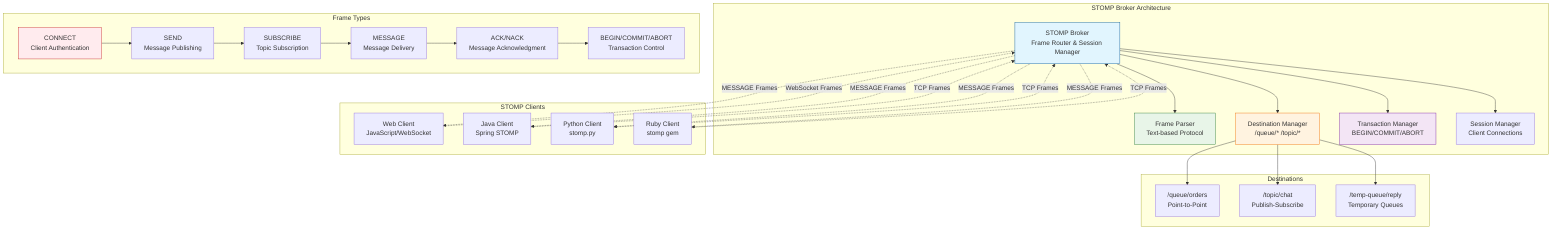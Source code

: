 graph TB
    subgraph "STOMP Broker Architecture"
        BROKER[STOMP Broker<br/>Frame Router & Session Manager]
        PARSER[Frame Parser<br/>Text-based Protocol]
        DEST[Destination Manager<br/>/queue/* /topic/*]
        TRANS[Transaction Manager<br/>BEGIN/COMMIT/ABORT]
        SESS[Session Manager<br/>Client Connections]
        
        BROKER --> PARSER
        BROKER --> DEST
        BROKER --> TRANS
        BROKER --> SESS
    end
    
    subgraph "STOMP Clients"
        WEB[Web Client<br/>JavaScript/WebSocket]
        JAVA[Java Client<br/>Spring STOMP]
        PYTHON[Python Client<br/>stomp.py]
        RUBY[Ruby Client<br/>stomp gem]
    end
    
    subgraph "Frame Types"
        CONNECT[CONNECT<br/>Client Authentication]
        SEND[SEND<br/>Message Publishing]
        SUBSCRIBE[SUBSCRIBE<br/>Topic Subscription]
        MESSAGE[MESSAGE<br/>Message Delivery]
        ACK[ACK/NACK<br/>Message Acknowledgment]
        TRANSACTION[BEGIN/COMMIT/ABORT<br/>Transaction Control]
        
        CONNECT --> SEND
        SEND --> SUBSCRIBE
        SUBSCRIBE --> MESSAGE
        MESSAGE --> ACK
        ACK --> TRANSACTION
    end
    
    subgraph "Destinations"
        QUEUE["/queue/orders<br/>Point-to-Point"]
        TOPIC["/topic/chat<br/>Publish-Subscribe"]
        TEMP["/temp-queue/reply<br/>Temporary Queues"]
        
        DEST --> QUEUE
        DEST --> TOPIC
        DEST --> TEMP
    end
    
    WEB -.->|WebSocket Frames| BROKER
    JAVA -.->|TCP Frames| BROKER
    PYTHON -.->|TCP Frames| BROKER
    RUBY -.->|TCP Frames| BROKER
    
    BROKER -.->|MESSAGE Frames| WEB
    BROKER -.->|MESSAGE Frames| JAVA
    BROKER -.->|MESSAGE Frames| PYTHON
    BROKER -.->|MESSAGE Frames| RUBY
    
    style BROKER fill:#e1f5fe,stroke:#01579b
    style PARSER fill:#e8f5e8,stroke:#2e7d32
    style DEST fill:#fff3e0,stroke:#ef6c00
    style TRANS fill:#f3e5f5,stroke:#7b1fa2
    style CONNECT fill:#ffebee,stroke:#c62828